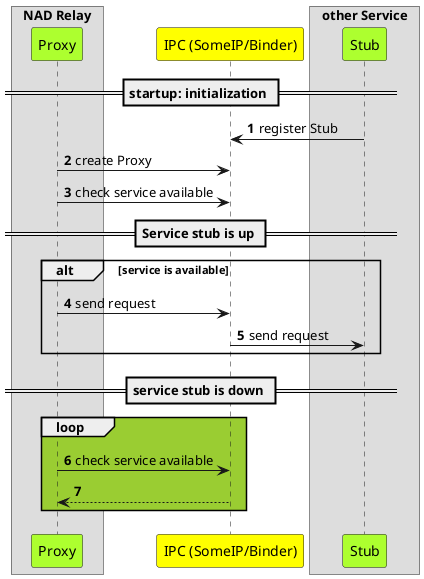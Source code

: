 
' as is

@startuml
!pragma teoz true
autonumber
'autoactivate on

Box "NAD Relay" 
participant "Proxy" as prox #GreenYellow
end box

participant "IPC (SomeIP/Binder)" as bin #Yellow

Box "other Service" 
participant "Stub" as stub #GreenYellow
end box

== startup: initialization ==
stub -> bin: register Stub

prox -> bin: create Proxy

prox -> bin: check service available


== Service stub is up ==

alt service is available
prox -> bin: send request
bin -> stub: send request

end 

== service stub is down ==

loop #YellowGreen
prox -> bin: check service available
bin --> prox: 
end loop
@enduml


' to be1

@startuml
!pragma teoz true
autonumber
'autoactivate on

Box "NAD Relay" 
participant "Proxy" as prox #GreenYellow
end box

participant "IPC (SomeIP/Binder)" as bin #Yellow

Box "other Service" 
participant "Stub" as stub #GreenYellow
end box

== startup: initialization ==
stub -> bin: register Stub
prox -> bin: create Proxy

prox -[#Red]> bin: register service availability 


== Service stub is up ==

alt service is available
bin -[#Red]>> prox: on Available
prox -> bin: send request
bin -> stub: send request
end 

== service stub is down ==


alt service is not available
bin -[#Red]>> prox: on Unavailable
prox -> prox: hold request
end

== service stub is up again ==
alt service is available
bin -[#Red]>> prox: on available
prox -> bin: send request
bin -> stub: send request
end

@enduml


' detail via binder

@startuml
!pragma teoz true
autonumber
' autoactivate on

Box "NAD Relay"
participant "Proxy" as prox #GreenYellow
end box

Box "Binder"
participant "Binder driver" as dri
participant "Service Manager" as man
end box 

Box "other Service(NAD)"
participant "Stub" as stub #GreenYellow
end box

== startup: initialization ==
stub -> dri: register Stub 
dri -> man: register Stub


prox -> dri: create Proxy
dri -> man: get service


prox -[#Red]> dri: register service availability 
dri -[#Red]> man: register service availability
man -[#Red]> man: store client registration

== service stub is down ==
note over stub
stub is down
end note

dri ->> man: on binder die
man -[#Red]> man: check client registration
man -[#Red]>> dri: service is unavailable
dri -[#Red]>> prox: service is unavailable

note over prox
hold request
end note

== service stub is up ==
note over stub
stub is up
end note

stub -> dri: re-register Stub
dri -> man: re-register Stub

man -[#Red]> man: check client registration
man -[#Red]>> dri: service is available
dri -[#Red]>> prox: service is available
prox -> dri: re-create proxy
dri -> man: get service

== send request ==
prox -> dri: send request
dri -> stub: send request
@enduml